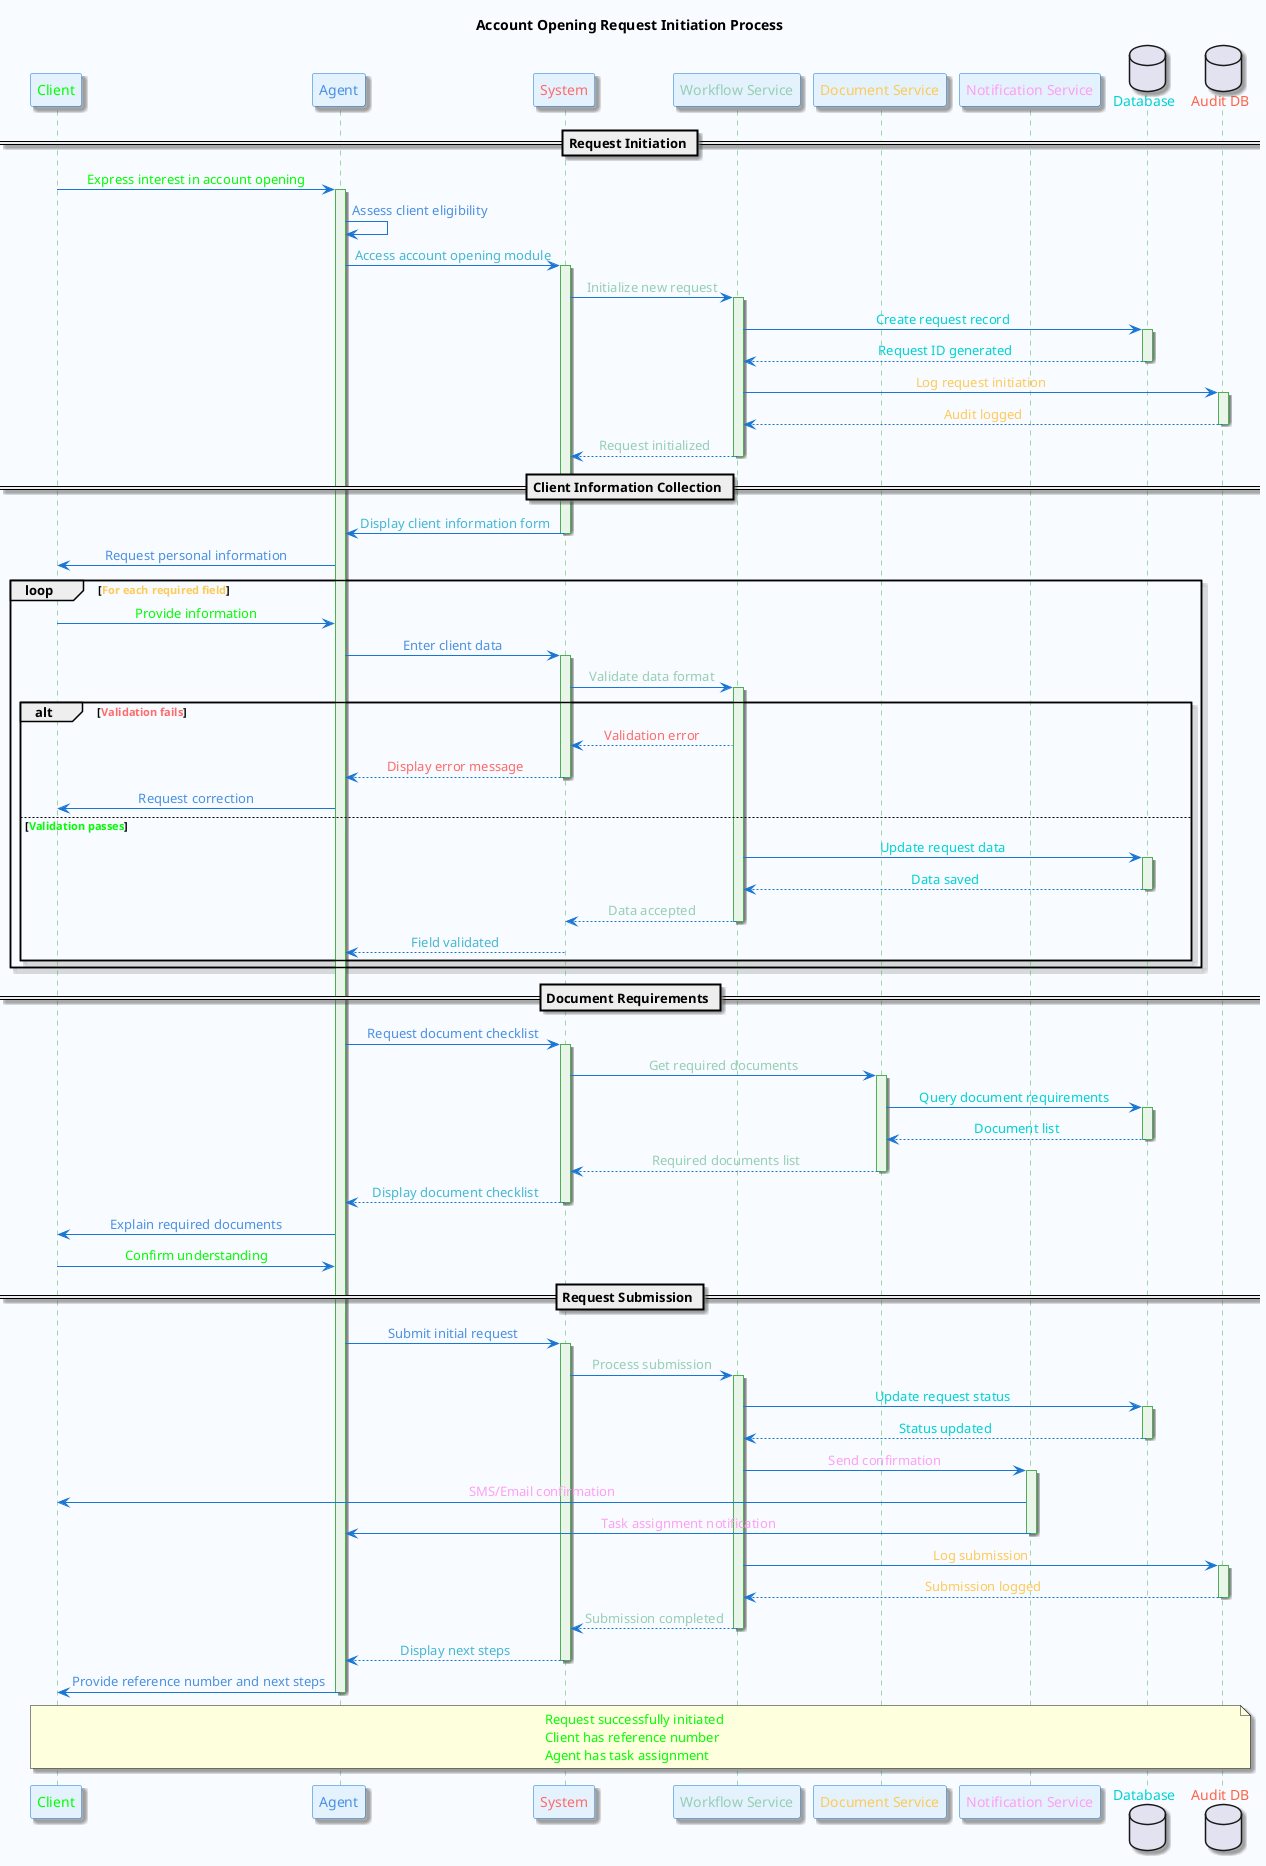 @startuml RequestInitiation
skinparam backgroundColor #F8FBFF
skinparam participant {
    BackgroundColor #E3F2FD
    BorderColor #1976D2
    FontColor #0D47A1
}
skinparam sequence {
    ArrowColor #1976D2
    LifeLineBackgroundColor #E8F5E8
    LifeLineBorderColor #4CAF50
    MessageAlignment center
}
skinparam shadowing true

title Account Opening Request Initiation Process

' Actors
participant "<color:#00ff00>Client</color>" as Client
participant "<color:#4a90e2>Agent</color>" as Agent
participant "<color:#ff6b6b>System</color>" as System

' Services
participant "<color:#96ceb4>Workflow Service</color>" as WorkflowService
participant "<color:#feca57>Document Service</color>" as DocumentService
participant "<color:#ff9ff3>Notification Service</color>" as NotificationService

' Infrastructure
database "<color:#00d2d3>Database</color>" as DB
database "<color:#ff6348>Audit DB</color>" as AuditDB

== Request Initiation ==

Client -> Agent : <color:#00ff00>Express interest in account opening</color>
activate Agent

Agent -> Agent : <color:#4a90e2>Assess client eligibility</color>

Agent -> System : <color:#45b7d1>Access account opening module</color>
activate System

System -> WorkflowService : <color:#96ceb4>Initialize new request</color>
activate WorkflowService

WorkflowService -> DB : <color:#00d2d3>Create request record</color>
activate DB
DB --> WorkflowService : <color:#00d2d3>Request ID generated</color>
deactivate DB

WorkflowService -> AuditDB : <color:#feca57>Log request initiation</color>
activate AuditDB
AuditDB --> WorkflowService : <color:#feca57>Audit logged</color>
deactivate AuditDB

WorkflowService --> System : <color:#96ceb4>Request initialized</color>
deactivate WorkflowService

== Client Information Collection ==

System -> Agent : <color:#45b7d1>Display client information form</color>
deactivate System

Agent -> Client : <color:#4a90e2>Request personal information</color>

loop <color:#feca57>For each required field</color>
    Client -> Agent : <color:#00ff00>Provide information</color>
    Agent -> System : <color:#4a90e2>Enter client data</color>
    activate System
    
    System -> WorkflowService : <color:#96ceb4>Validate data format</color>
    activate WorkflowService
    
    alt <color:#ff6b6b>Validation fails</color>
        WorkflowService --> System : <color:#ff6b6b>Validation error</color>
        System --> Agent : <color:#ff6b6b>Display error message</color>
        deactivate System
        Agent -> Client : <color:#4a90e2>Request correction</color>
    else <color:#00ff00>Validation passes</color>
        WorkflowService -> DB : <color:#00d2d3>Update request data</color>
        activate DB
        DB --> WorkflowService : <color:#00d2d3>Data saved</color>
        deactivate DB
        WorkflowService --> System : <color:#96ceb4>Data accepted</color>
        deactivate WorkflowService
        System --> Agent : <color:#45b7d1>Field validated</color>
        deactivate System
    end
end

== Document Requirements ==

Agent -> System : <color:#4a90e2>Request document checklist</color>
activate System

System -> DocumentService : <color:#96ceb4>Get required documents</color>
activate DocumentService

DocumentService -> DB : <color:#00d2d3>Query document requirements</color>
activate DB
DB --> DocumentService : <color:#00d2d3>Document list</color>
deactivate DB

DocumentService --> System : <color:#96ceb4>Required documents list</color>
deactivate DocumentService

System --> Agent : <color:#45b7d1>Display document checklist</color>
deactivate System

Agent -> Client : <color:#4a90e2>Explain required documents</color>

Client -> Agent : <color:#00ff00>Confirm understanding</color>

== Request Submission ==

Agent -> System : <color:#4a90e2>Submit initial request</color>
activate System

System -> WorkflowService : <color:#96ceb4>Process submission</color>
activate WorkflowService

WorkflowService -> DB : <color:#00d2d3>Update request status</color>
activate DB
DB --> WorkflowService : <color:#00d2d3>Status updated</color>
deactivate DB

WorkflowService -> NotificationService : <color:#ff9ff3>Send confirmation</color>
activate NotificationService

NotificationService -> Client : <color:#ff9ff3>SMS/Email confirmation</color>
NotificationService -> Agent : <color:#ff9ff3>Task assignment notification</color>

deactivate NotificationService

WorkflowService -> AuditDB : <color:#feca57>Log submission</color>
activate AuditDB
AuditDB --> WorkflowService : <color:#feca57>Submission logged</color>
deactivate AuditDB

WorkflowService --> System : <color:#96ceb4>Submission completed</color>
deactivate WorkflowService

System --> Agent : <color:#45b7d1>Display next steps</color>
deactivate System

Agent -> Client : <color:#4a90e2>Provide reference number and next steps</color>

deactivate Agent

note over Client, AuditDB : <color:#00ff00>Request successfully initiated</color>\n<color:#00ff00>Client has reference number</color>\n<color:#00ff00>Agent has task assignment</color>

@enduml

